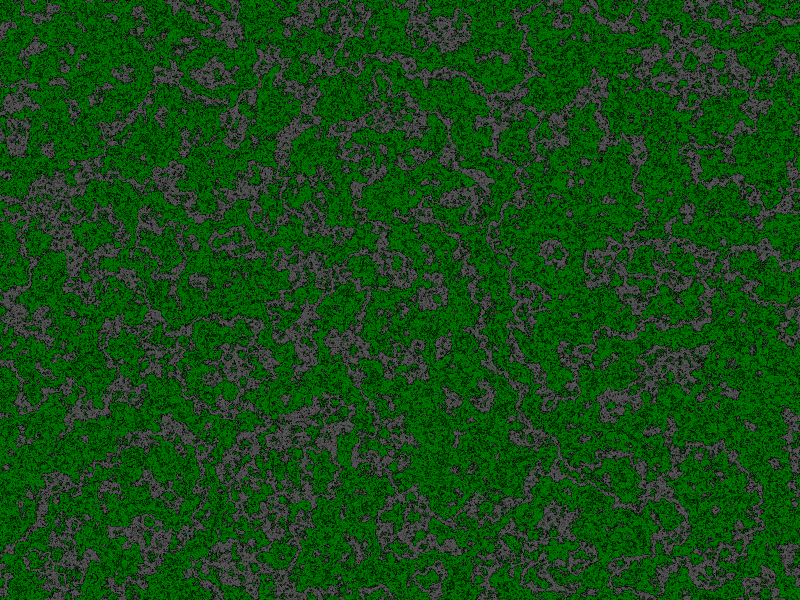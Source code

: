 /////////////////////////////////////////////
//
//     ~~ [ Energy Pulse ] ~~
//        version 1 out of 3
//
//  by Michael Scharrer
//  https://mscharrer.net
//
/////////////////////////////////////////////

#version 3.7;

global_settings {
	max_trace_level 4
	assumed_gamma 1.0
}

camera{
	right 4 * x * image_width/image_height
	up 4 * y
	location <0.1,0,-5>
	look_at <0,0,0>
}

//filter
plane {
	z
	0-4
	hollow
	pigment {
		marble
		turbulence 20
		lambda 4
		octaves 30
		frequency 0.1
		color_map {
			[0.00 color <0.0, 0.0, 0.0, 0.8, 0.9>]
			[0.33 color <0.0, 0.2, 0.0, 0.7, 0.8>]
			[0.66 color <0.0, 0.0, 0.0, 1.0, 1.0>]
			[1.00 color <0.1, 0.1, 0.1, 0.6, 0.8>]
		}
		rotate 45*z
	}
}

union {
	//main particle
	sphere {
		<0,0,0>
		1
		hollow
		pigment {
			rgbf 1
		}
		interior {
			media {
				emission 1
				absorption 2
				density{
					marble
					turbulence 20
					lambda 2
					octaves 30
					frequency 0.1
					density_map {
						[0.00 color <0,0,0>]
						[0.50 color <0,0,0.15>]
						[0.55 color <1,1,1>]
						[0.60 color <0,0,0>]
						[1.00 color <0,0,0>]
					}
					rotate 45*z
				}
				density {
					spherical
					density_map {
						[0.0 rgb <0.0, 0.0, 0.0>]
						[0.4 rgb <0.3, 0.1, 0.1>]
						[0.7 rgb <0.7, 0.5, 0.3>]
						[1.0 rgb <1.0, 1.0, 1.0>]
					}
				}
			}
		}
	}
	
	//main particle hull
	sphere {
		<0,0,0>
		1
		hollow
		pigment {
			rgbf 1
		}
		interior {
			media {
				emission 1
				density {
					spherical
					density_map {
						[0.00 rgb 0]
						[0.07 rgb <0,0,0.02>]
						[0.10 rgb 0.3]
						[0.13 rgb 0]
						[1.00 rgb 0]
					}
				}
				density {
					gradient x
					density_map {
						[0.00 rgb 1]
						[0.20 rgb 0.4]
						[0.50 rgb 0]
						[1.00 rgb 0]
					}
					translate <0.5,0,0>
					scale 2
					
				}
			}
		}
		scale 1.3
	}
	
	//wall
	sphere {
		<0,0,0>
		1
		hollow
		pigment {
			rgbf 1
		}
		interior {
			media {
				emission 3
				density {
					spherical
					density_map {
						[0.00 rgb 0]
						[0.70 rgb <0,0,0.03> ]
						[1.00 rgb 1]
					}
				}
			}
		}
		scale <0.01,5,0.4>
		translate -1.7*x
	}
	
	//small front sphere
	sphere {
		<0,0,0>
		1
		hollow
		pigment {
			rgbf 1
		}
		interior {
			media {
				emission 3
				density {
					bozo
					density_map {
						[0.00 rgb <0,0,1>]
						[1.00 rgb 1]
					}
					scale 0.1
				}
				density {
					spherical
					density_map {
						[0.00 rgb 0]
						[3.00 rgb 0.1]
						[6.00 rgb 0.3]
						[1.00 rgb 1]
					}
				}
			}
		}
		scale <0.1,0.6,0.3>
		translate -2.2*x
	}
	
	scale <5,3,3>
	rotate <0,0,30>
	translate<1.6,1,0>
}

//background
plane {
	z
	10
	hollow
	pigment {
		granite
		color_map {
			[0.00 rgb 0]
			[0.40 rgb 0]
			[0.50 rgb <0.02,0,0.15>]
			[0.60 rgb 0]
			[1.00 rgb 0]
		}
		//translate 5
		scale <20,0.5,1>
		rotate 30*z
	}
}